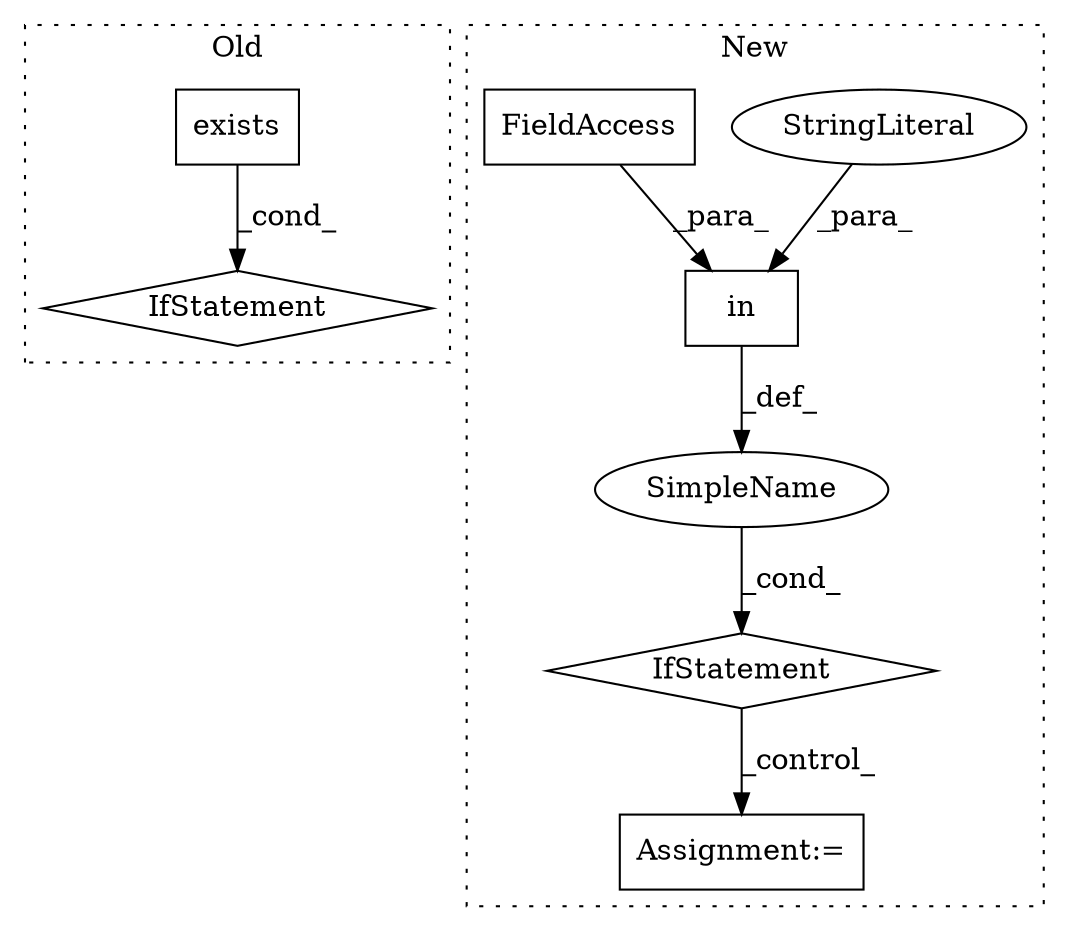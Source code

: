 digraph G {
subgraph cluster0 {
1 [label="exists" a="32" s="14886,14905" l="7,1" shape="box"];
5 [label="IfStatement" a="25" s="14906" l="3" shape="diamond"];
label = "Old";
style="dotted";
}
subgraph cluster1 {
2 [label="in" a="105" s="12593" l="34" shape="box"];
3 [label="Assignment:=" a="7" s="12653" l="1" shape="box"];
4 [label="IfStatement" a="25" s="12567,12628" l="4,2" shape="diamond"];
6 [label="SimpleName" a="42" s="" l="" shape="ellipse"];
7 [label="StringLiteral" a="45" s="12593" l="19" shape="ellipse"];
8 [label="FieldAccess" a="22" s="12616" l="11" shape="box"];
label = "New";
style="dotted";
}
1 -> 5 [label="_cond_"];
2 -> 6 [label="_def_"];
4 -> 3 [label="_control_"];
6 -> 4 [label="_cond_"];
7 -> 2 [label="_para_"];
8 -> 2 [label="_para_"];
}
